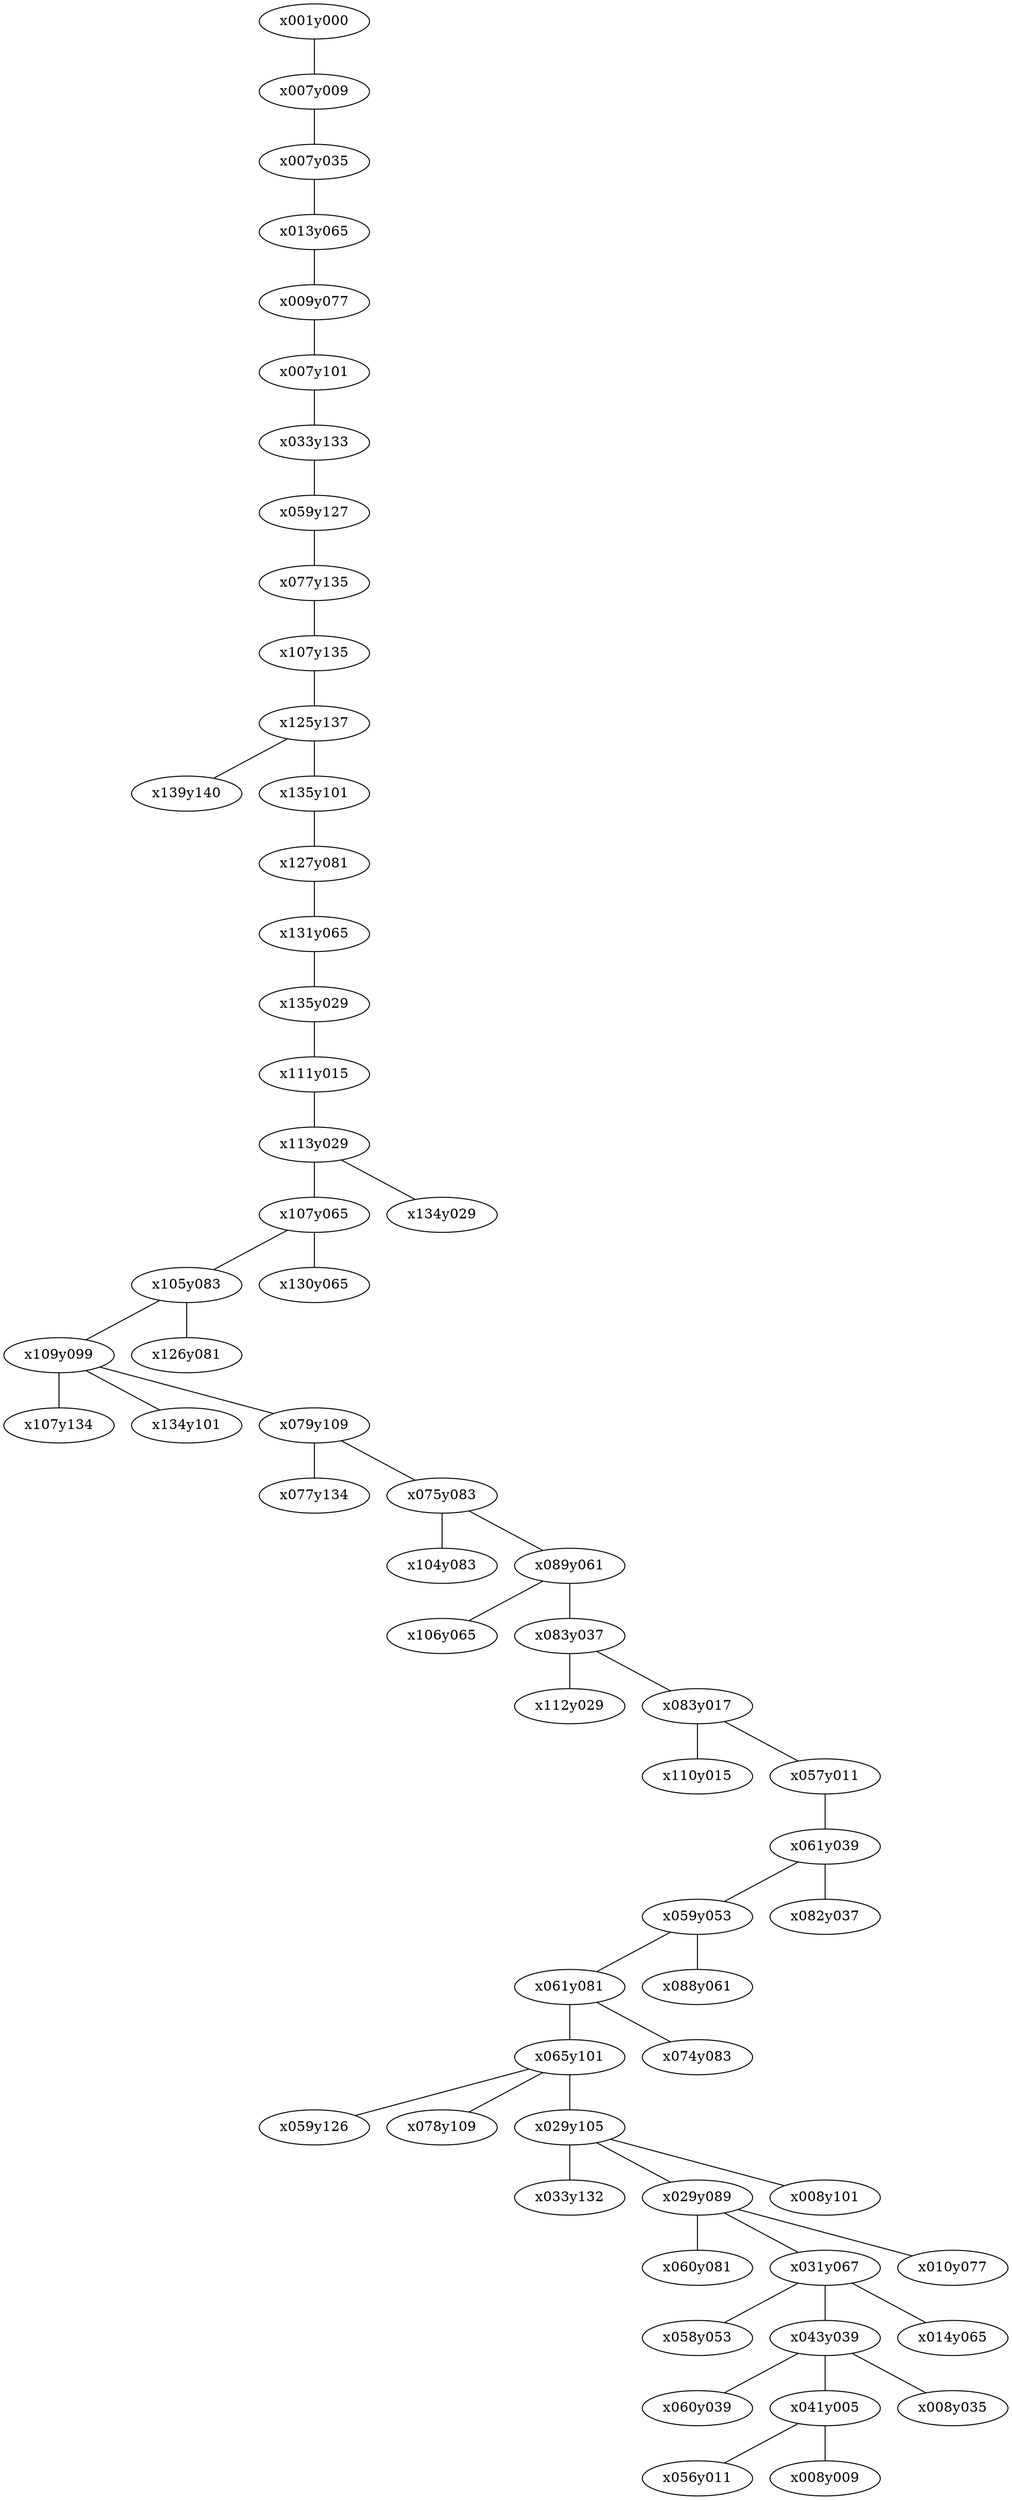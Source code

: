 graph {
x001y000 -- x007y009 [weight=47]
x007y009 -- x007y035 [weight=198]
x007y035 -- x013y065 [weight=240]
x013y065 -- x009y077 [weight=84]
x009y077 -- x007y101 [weight=170]
x007y101 -- x033y133 [weight=382]
x033y133 -- x059y127 [weight=232]
x059y127 -- x077y135 [weight=130]
x077y135 -- x107y135 [weight=170]
x107y135 -- x125y137 [weight=48]
x125y137 -- x139y140 [weight=57]
x125y137 -- x135y101 [weight=314]
x135y101 -- x127y081 [weight=152]
x127y081 -- x131y065 [weight=100]
x131y065 -- x135y029 [weight=296]
x135y029 -- x111y015 [weight=354]
x111y015 -- x113y029 [weight=32]
x113y029 -- x107y065 [weight=290]
x107y065 -- x105y083 [weight=52]
x105y083 -- x109y099 [weight=68]
x109y099 -- x107y134 [weight=289]
x109y099 -- x134y101 [weight=103]
x109y099 -- x079y109 [weight=184]
x079y109 -- x077y134 [weight=211]
x079y109 -- x075y083 [weight=146]
x075y083 -- x104y083 [weight=185]
x075y083 -- x089y061 [weight=168]
x089y061 -- x106y065 [weight=49]
x089y061 -- x083y037 [weight=174]
x083y037 -- x112y029 [weight=169]
x083y037 -- x083y017 [weight=96]
x083y017 -- x110y015 [weight=281]
x083y017 -- x057y011 [weight=212]
x057y011 -- x061y039 [weight=148]
x061y039 -- x059y053 [weight=80]
x059y053 -- x061y081 [weight=142]
x061y081 -- x065y101 [weight=84]
x065y101 -- x059y126 [weight=115]
x065y101 -- x078y109 [weight=45]
x065y101 -- x029y105 [weight=228]
x029y105 -- x033y132 [weight=219]
x029y105 -- x029y089 [weight=76]
x029y089 -- x060y081 [weight=231]
x029y089 -- x031y067 [weight=68]
x031y067 -- x058y053 [weight=201]
x031y067 -- x043y039 [weight=220]
x043y039 -- x060y039 [weight=89]
x043y039 -- x041y005 [weight=232]
x041y005 -- x056y011 [weight=93]
x041y005 -- x008y009 [weight=305]
x043y039 -- x008y035 [weight=167]
x031y067 -- x014y065 [weight=75]
x029y089 -- x010y077 [weight=111]
x029y105 -- x008y101 [weight=133]
x061y081 -- x074y083 [weight=51]
x059y053 -- x088y061 [weight=153]
x061y039 -- x082y037 [weight=123]
x105y083 -- x126y081 [weight=127]
x107y065 -- x130y065 [weight=139]
x113y029 -- x134y029 [weight=53]
}